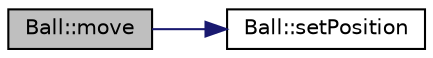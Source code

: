 digraph "Ball::move"
{
 // LATEX_PDF_SIZE
  edge [fontname="Helvetica",fontsize="10",labelfontname="Helvetica",labelfontsize="10"];
  node [fontname="Helvetica",fontsize="10",shape=record];
  rankdir="LR";
  Node1 [label="Ball::move",height=0.2,width=0.4,color="black", fillcolor="grey75", style="filled", fontcolor="black",tooltip="Funcion encargada de mover la bola con respecto a los valores de un vector."];
  Node1 -> Node2 [color="midnightblue",fontsize="10",style="solid",fontname="Helvetica"];
  Node2 [label="Ball::setPosition",height=0.2,width=0.4,color="black", fillcolor="white", style="filled",URL="$classBall.html#a44e2ab9857da80499a7229e70a5ab880",tooltip="Setter para la posicion de la bola."];
}
